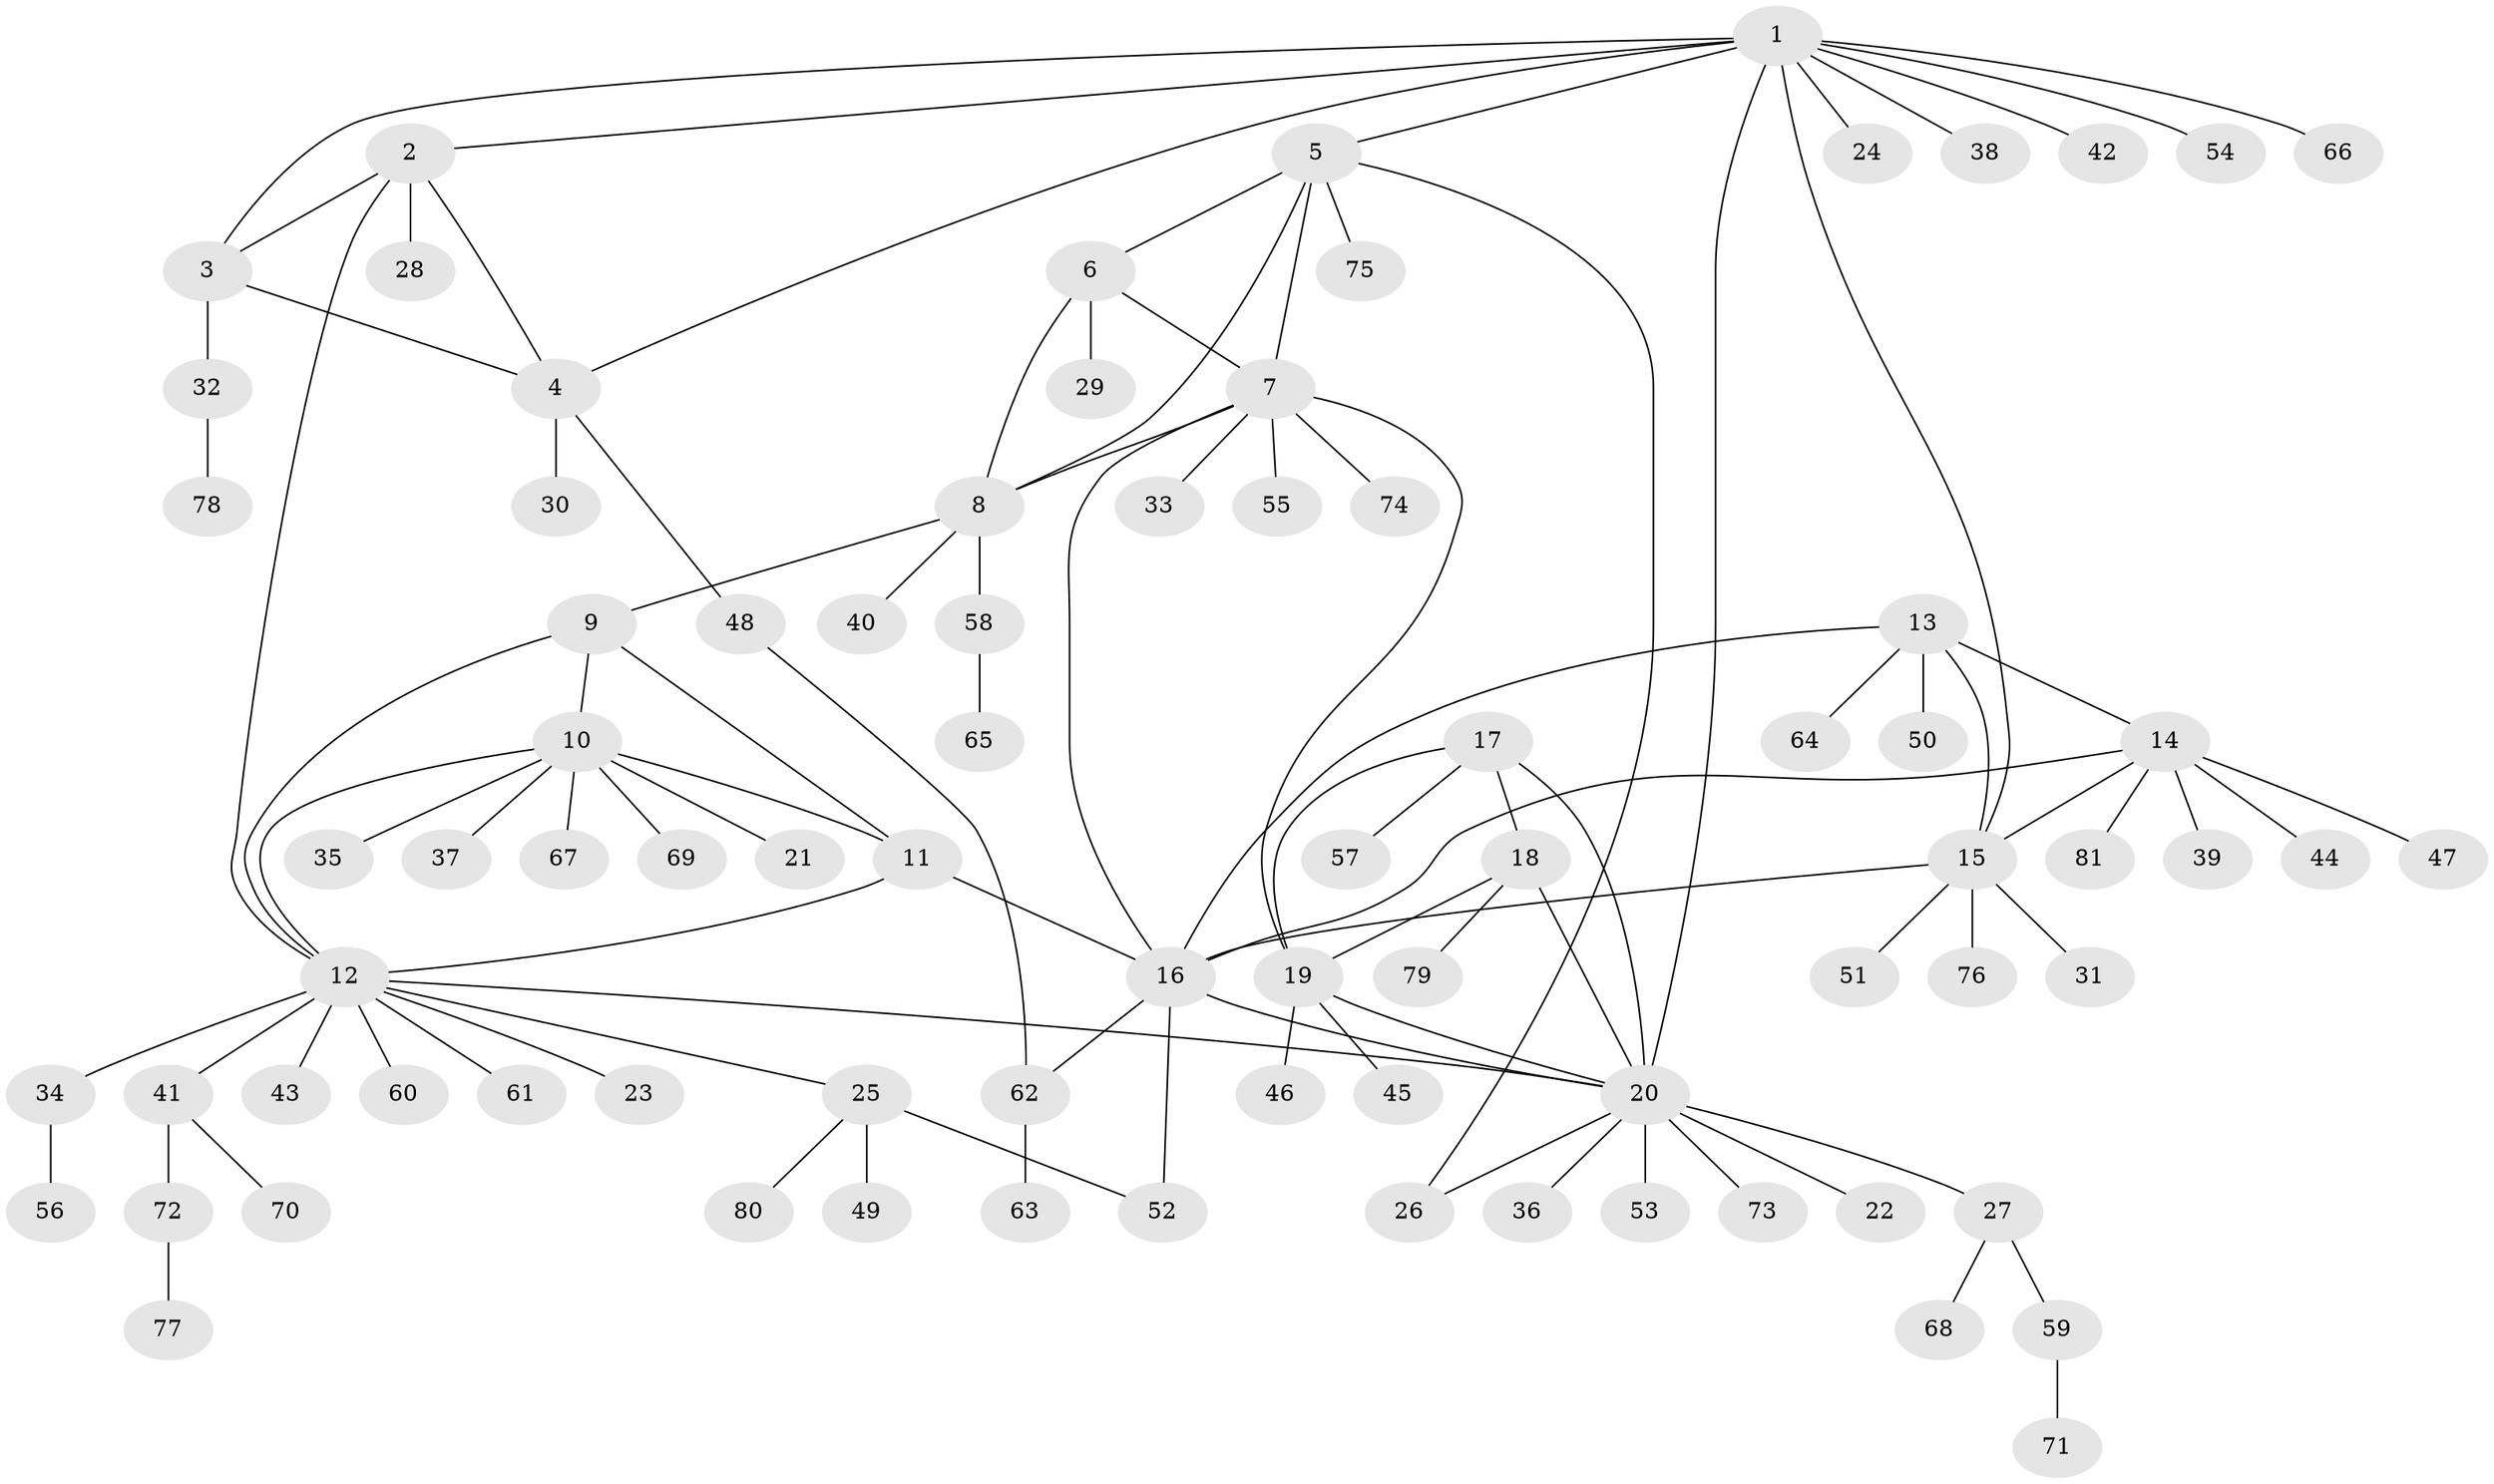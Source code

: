// Generated by graph-tools (version 1.1) at 2025/50/03/09/25 03:50:36]
// undirected, 81 vertices, 104 edges
graph export_dot {
graph [start="1"]
  node [color=gray90,style=filled];
  1;
  2;
  3;
  4;
  5;
  6;
  7;
  8;
  9;
  10;
  11;
  12;
  13;
  14;
  15;
  16;
  17;
  18;
  19;
  20;
  21;
  22;
  23;
  24;
  25;
  26;
  27;
  28;
  29;
  30;
  31;
  32;
  33;
  34;
  35;
  36;
  37;
  38;
  39;
  40;
  41;
  42;
  43;
  44;
  45;
  46;
  47;
  48;
  49;
  50;
  51;
  52;
  53;
  54;
  55;
  56;
  57;
  58;
  59;
  60;
  61;
  62;
  63;
  64;
  65;
  66;
  67;
  68;
  69;
  70;
  71;
  72;
  73;
  74;
  75;
  76;
  77;
  78;
  79;
  80;
  81;
  1 -- 2;
  1 -- 3;
  1 -- 4;
  1 -- 5;
  1 -- 15;
  1 -- 20;
  1 -- 24;
  1 -- 38;
  1 -- 42;
  1 -- 54;
  1 -- 66;
  2 -- 3;
  2 -- 4;
  2 -- 12;
  2 -- 28;
  3 -- 4;
  3 -- 32;
  4 -- 30;
  4 -- 48;
  5 -- 6;
  5 -- 7;
  5 -- 8;
  5 -- 26;
  5 -- 75;
  6 -- 7;
  6 -- 8;
  6 -- 29;
  7 -- 8;
  7 -- 16;
  7 -- 19;
  7 -- 33;
  7 -- 55;
  7 -- 74;
  8 -- 9;
  8 -- 40;
  8 -- 58;
  9 -- 10;
  9 -- 11;
  9 -- 12;
  10 -- 11;
  10 -- 12;
  10 -- 21;
  10 -- 35;
  10 -- 37;
  10 -- 67;
  10 -- 69;
  11 -- 12;
  11 -- 16;
  12 -- 20;
  12 -- 23;
  12 -- 25;
  12 -- 34;
  12 -- 41;
  12 -- 43;
  12 -- 60;
  12 -- 61;
  13 -- 14;
  13 -- 15;
  13 -- 16;
  13 -- 50;
  13 -- 64;
  14 -- 15;
  14 -- 16;
  14 -- 39;
  14 -- 44;
  14 -- 47;
  14 -- 81;
  15 -- 16;
  15 -- 31;
  15 -- 51;
  15 -- 76;
  16 -- 20;
  16 -- 52;
  16 -- 62;
  17 -- 18;
  17 -- 19;
  17 -- 20;
  17 -- 57;
  18 -- 19;
  18 -- 20;
  18 -- 79;
  19 -- 20;
  19 -- 45;
  19 -- 46;
  20 -- 22;
  20 -- 26;
  20 -- 27;
  20 -- 36;
  20 -- 53;
  20 -- 73;
  25 -- 49;
  25 -- 52;
  25 -- 80;
  27 -- 59;
  27 -- 68;
  32 -- 78;
  34 -- 56;
  41 -- 70;
  41 -- 72;
  48 -- 62;
  58 -- 65;
  59 -- 71;
  62 -- 63;
  72 -- 77;
}
